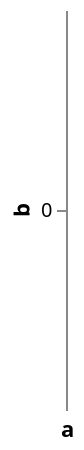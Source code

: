 {
  "$schema": "https://vega.github.io/schema/vega-lite/v5.json",
  "description": "A simple bar chart with embedded data.",
  "data": { "values": [] },
  "params": [
    {
      "name": "hot",
      "value": 0,
      "bind": { "input": "select", "options": [0, 1, 2, 3, 4, 5] }
    }
  ],
  "transform": [{ "filter": "datum.hot==hot" }],
  "mark": "bar",
  "encoding": {
    "x": { "field": "a", "type": "nominal", "axis": { "labelAngle": 0 } },
    "y": { "field": "b", "type": "quantitative" }
  }
}
